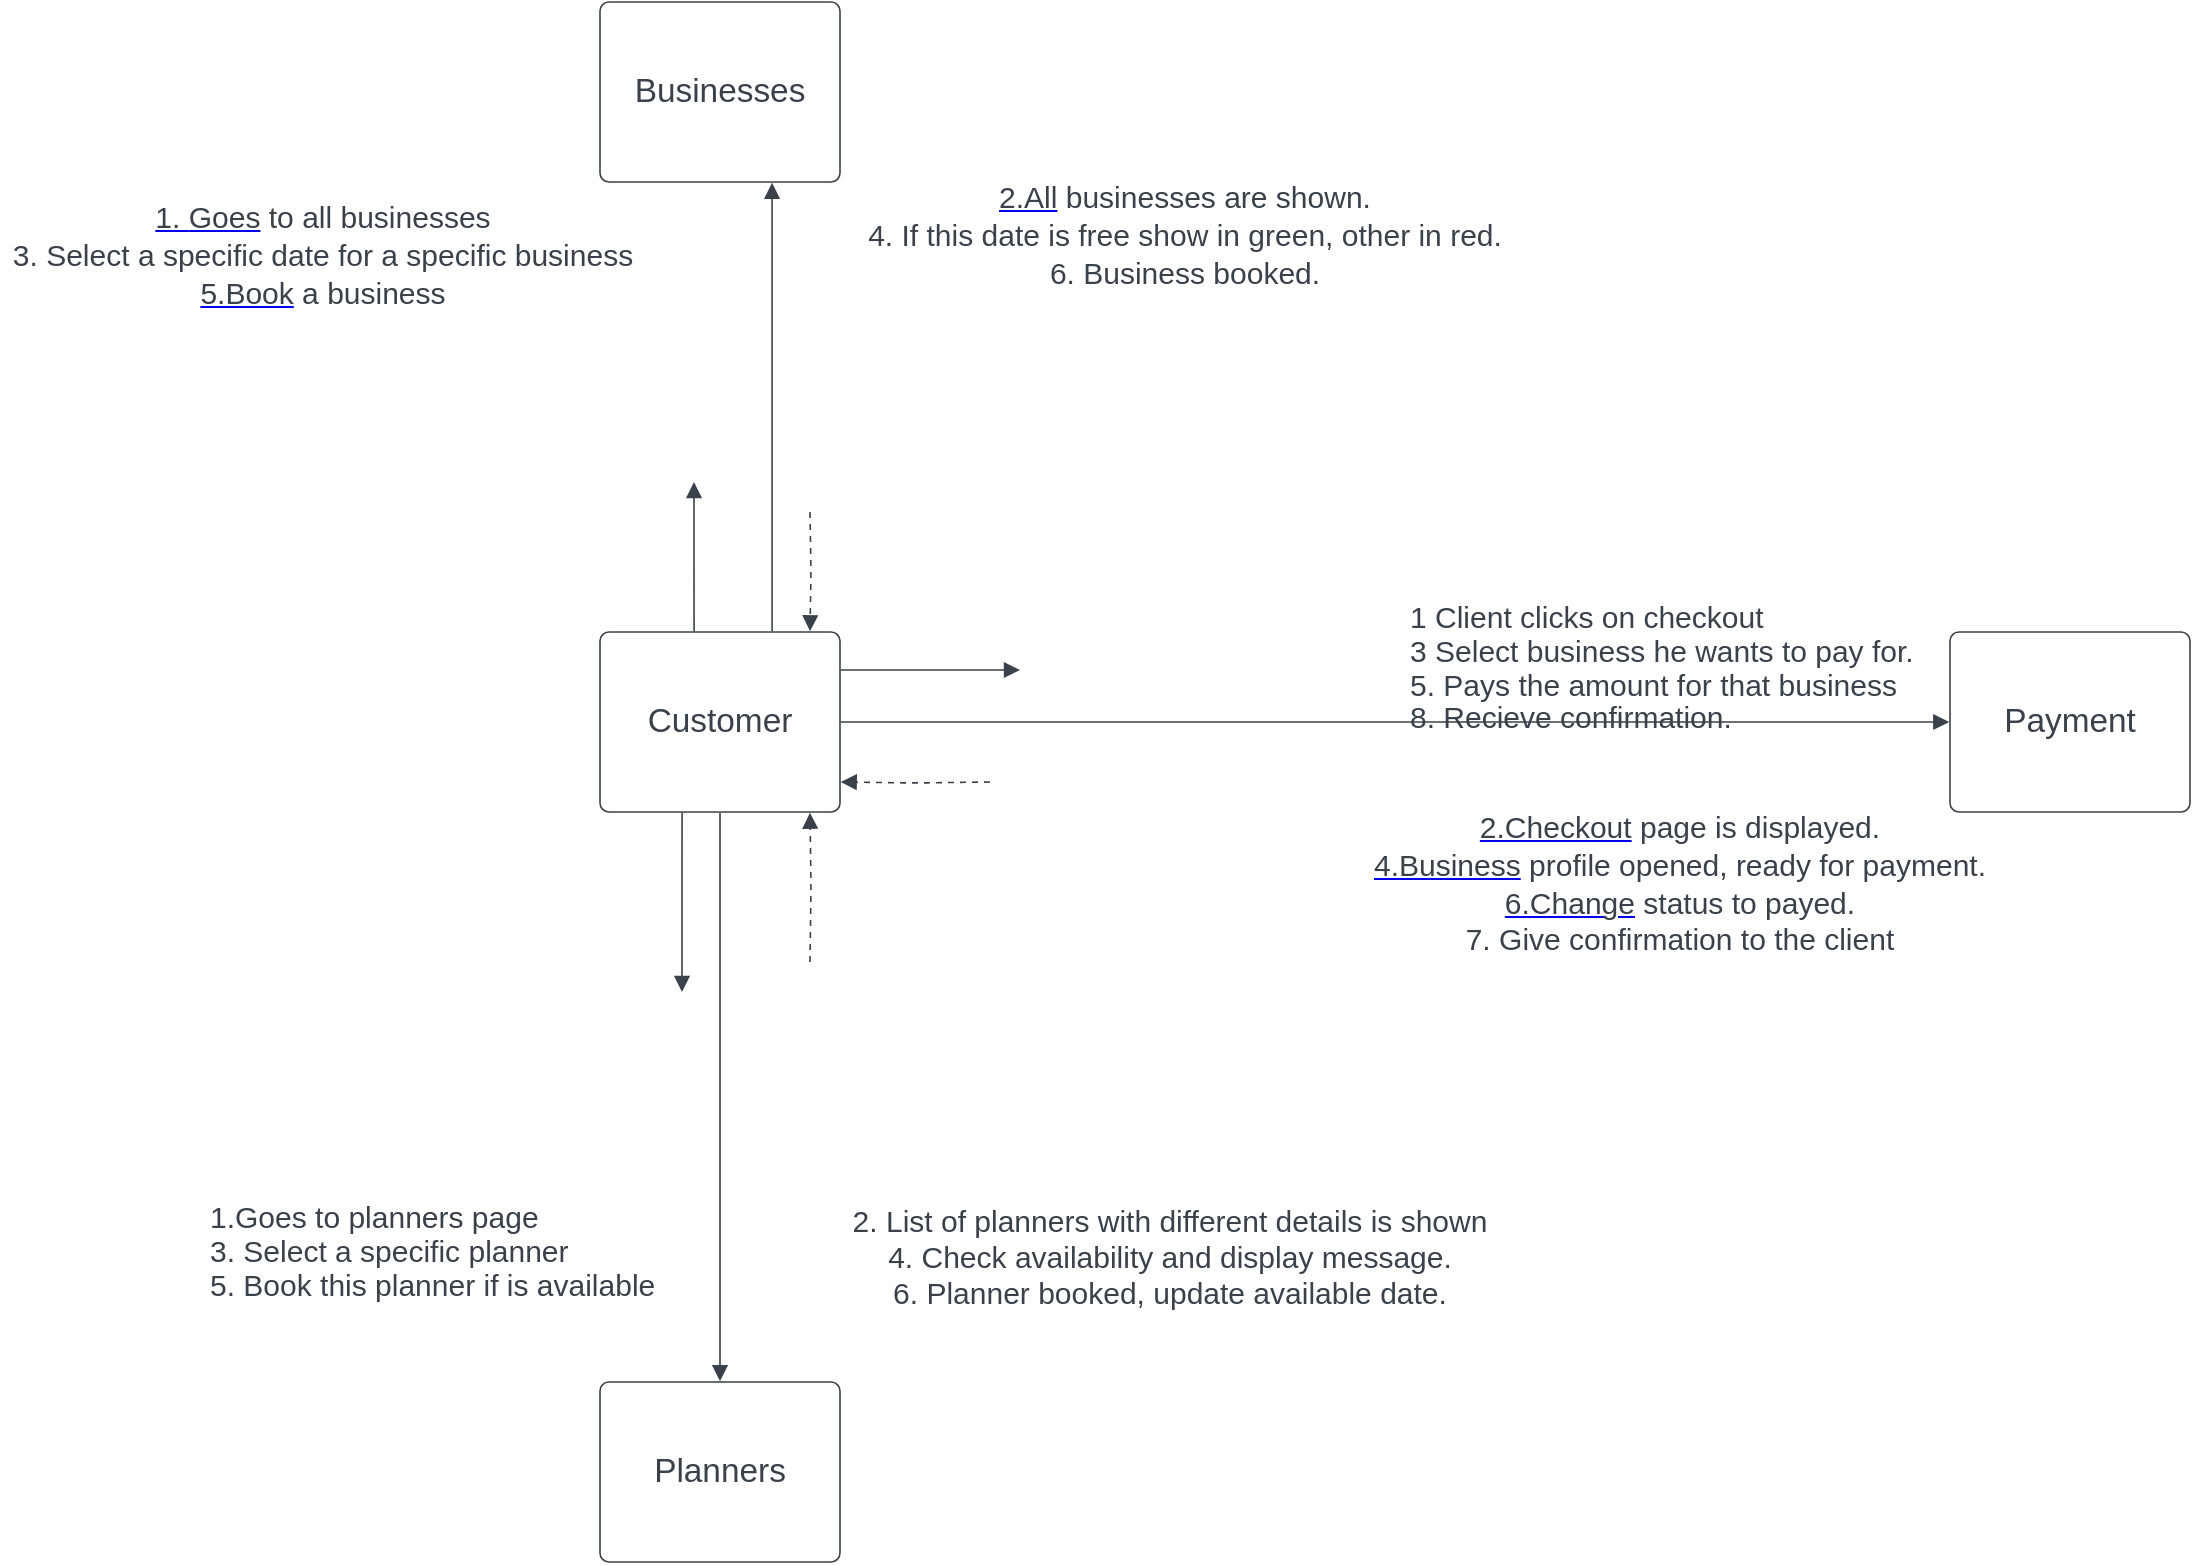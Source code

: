 <mxfile version="20.0.1" type="device"><diagram id="gF6cizXSd1kzUWytYbpm" name="Page-1"><mxGraphModel dx="1422" dy="737" grid="1" gridSize="10" guides="1" tooltips="1" connect="1" arrows="1" fold="1" page="1" pageScale="1" pageWidth="827" pageHeight="1169" math="0" shadow="0"><root><mxCell id="0"/><mxCell id="1" parent="0"/><UserObject label="&lt;div style=&quot;display: flex; justify-content: flex-start; text-align: left; align-items: baseline; font-size: 0; line-height: 1.25;margin-top: -2px;&quot;&gt;&lt;span&gt;&lt;span style=&quot;font-size:15px;color:#3a414a;&quot;&gt;1 Client clicks on checkout&#10;&lt;/span&gt;&lt;/span&gt;&lt;/div&gt;&lt;div style=&quot;display: flex; justify-content: flex-start; text-align: left; align-items: baseline; font-size: 0; line-height: 1.25;margin-top: -2px;&quot;&gt;&lt;span&gt;&lt;span style=&quot;font-size:15px;color:#3a414a;&quot;&gt;3 Select business he wants to pay for.&#10;&lt;/span&gt;&lt;/span&gt;&lt;/div&gt;&lt;div style=&quot;display: flex; justify-content: flex-start; text-align: left; align-items: baseline; font-size: 0; line-height: 1.25;margin-top: -2px;&quot;&gt;&lt;span&gt;&lt;span style=&quot;font-size:15px;color:#3a414a;&quot;&gt;5. Pays the amount for that business&#10;&lt;/span&gt;&lt;/span&gt;&lt;/div&gt;&lt;div style=&quot;display: flex; justify-content: flex-start; text-align: left; align-items: baseline; font-size: 0; line-height: 1.25;margin-top: -2px;&quot;&gt;&lt;span&gt;&lt;span style=&quot;font-size:15px;color:#3a414a;&quot;&gt;8. Recieve confirmation.&lt;/span&gt;&lt;/span&gt;&lt;/div&gt;" lucidchartObjectId="sz8kK9odrsfz" id="u-6Dt88emrcirZ8VQB3i-1"><mxCell style="html=1;overflow=block;blockSpacing=1;whiteSpace=wrap;fontSize=13;spacing=0;fillColor=#ffffff;strokeWidth=1.5;strokeColor=none;" vertex="1" parent="1"><mxGeometry x="960" y="450" width="285" height="45" as="geometry"/></mxCell></UserObject><UserObject label="&lt;div style=&quot;display: flex; justify-content: center; text-align: center; align-items: baseline; font-size: 0; line-height: 1.25;margin-top: -2px;&quot;&gt;&lt;span&gt;&lt;a href=&quot;http://2.All&quot;&gt;&lt;span style=&quot;font-size:15px;color:#3a414a;&quot;&gt;2.All&lt;/span&gt;&lt;/a&gt;&lt;span style=&quot;font-size:15px;color:#3a414a;&quot;&gt; businesses are shown.&#10;4. If this date is free show in green, other in red.&#10;6. Business booked.&lt;/span&gt;&lt;/span&gt;&lt;/div&gt;" lucidchartObjectId="mp8kPxh5wY8K" id="u-6Dt88emrcirZ8VQB3i-2"><mxCell style="html=1;overflow=block;blockSpacing=1;whiteSpace=wrap;fontSize=13;spacing=0;fillColor=#ffffff;strokeWidth=1.5;strokeColor=none;" vertex="1" parent="1"><mxGeometry x="645" y="240" width="405" height="45" as="geometry"/></mxCell></UserObject><UserObject label="2. List of planners with different details is shown&#10;4. Check availability and display message.&#10;6. Planner booked, update available date." lucidchartObjectId="eu8kCVojX9-c" id="u-6Dt88emrcirZ8VQB3i-3"><mxCell style="html=1;overflow=block;blockSpacing=1;whiteSpace=wrap;fontSize=15;fontColor=#3a414a;spacing=0;fillColor=#ffffff;strokeWidth=1.5;strokeColor=none;" vertex="1" parent="1"><mxGeometry x="675" y="750" width="330" height="45" as="geometry"/></mxCell></UserObject><UserObject label="&lt;div style=&quot;display: flex; justify-content: flex-start; text-align: left; align-items: baseline; font-size: 0; line-height: 1.25;margin-top: -2px;&quot;&gt;&lt;span&gt;&lt;span style=&quot;font-size:15px;color:#3a414a;&quot;&gt;1.Goes to planners page&#10;&lt;/span&gt;&lt;/span&gt;&lt;/div&gt;&lt;div style=&quot;display: flex; justify-content: flex-start; text-align: left; align-items: baseline; font-size: 0; line-height: 1.25;margin-top: -2px;&quot;&gt;&lt;span&gt;&lt;span style=&quot;font-size:15px;color:#3a414a;&quot;&gt;3. Select a specific  planner&#10;&lt;/span&gt;&lt;/span&gt;&lt;/div&gt;&lt;div style=&quot;display: flex; justify-content: flex-start; text-align: left; align-items: baseline; font-size: 0; line-height: 1.25;margin-top: -2px;&quot;&gt;&lt;span&gt;&lt;span style=&quot;font-size:15px;color:#3a414a;&quot;&gt;5. Book this planner if is available&#10;&lt;/span&gt;&lt;/span&gt;&lt;/div&gt;&lt;div style=&quot;display: flex; justify-content: flex-start; text-align: left; align-items: baseline; font-size: 0; line-height: 1.25;margin-top: -2px;&quot;&gt;&lt;span&gt;&lt;/span&gt;&lt;/div&gt;" lucidchartObjectId="Wt8kwmboVTrz" id="u-6Dt88emrcirZ8VQB3i-4"><mxCell style="html=1;overflow=block;blockSpacing=1;whiteSpace=wrap;fontSize=13;spacing=0;fillColor=#ffffff;strokeWidth=1.5;strokeColor=none;" vertex="1" parent="1"><mxGeometry x="360" y="750" width="225" height="45" as="geometry"/></mxCell></UserObject><UserObject label="&lt;div style=&quot;display: flex; justify-content: center; text-align: center; align-items: baseline; font-size: 0; line-height: 1.25;margin-top: -2px;&quot;&gt;&lt;span&gt;&lt;a href=&quot;http://2.Checkout&quot;&gt;&lt;span style=&quot;font-size:15px;color:#3a414a;&quot;&gt;2.Checkout&lt;/span&gt;&lt;/a&gt;&lt;span style=&quot;font-size:15px;color:#3a414a;&quot;&gt; page is displayed.&#10;&lt;/span&gt;&lt;a href=&quot;http://4.Business&quot;&gt;&lt;span style=&quot;font-size:15px;color:#3a414a;&quot;&gt;4.Business&lt;/span&gt;&lt;/a&gt;&lt;span style=&quot;font-size:15px;color:#3a414a;&quot;&gt; profile opened, ready for payment.  &#10;&lt;/span&gt;&lt;a href=&quot;http://6.Change&quot;&gt;&lt;span style=&quot;font-size:15px;color:#3a414a;&quot;&gt;6.Change&lt;/span&gt;&lt;/a&gt;&lt;span style=&quot;font-size:15px;color:#3a414a;&quot;&gt; status to payed.&#10;7. Give confirmation to the client&lt;/span&gt;&lt;/span&gt;&lt;/div&gt;" lucidchartObjectId="Vz8kw8AxM0ot" id="u-6Dt88emrcirZ8VQB3i-5"><mxCell style="html=1;overflow=block;blockSpacing=1;whiteSpace=wrap;fontSize=13;spacing=0;fillColor=#ffffff;strokeWidth=1.5;strokeColor=none;" vertex="1" parent="1"><mxGeometry x="930" y="555" width="330" height="45" as="geometry"/></mxCell></UserObject><UserObject label="&lt;div style=&quot;display: flex; justify-content: center; text-align: center; align-items: baseline; font-size: 0; line-height: 1.25;margin-top: -2px;&quot;&gt;&lt;span&gt;&lt;a href=&quot;http://1.Goes&quot;&gt;&lt;span style=&quot;font-size:15px;color:#3a414a;&quot;&gt;1. &lt;/span&gt;&lt;/a&gt;&lt;a href=&quot;http://1.Goes&quot;&gt;&lt;span style=&quot;font-size:15px;color:#3a414a;&quot;&gt;Goes&lt;/span&gt;&lt;/a&gt;&lt;span style=&quot;font-size:15px;color:#3a414a;&quot;&gt; to all businesses&#10;3. Select a specific date for a specific business&#10;&lt;/span&gt;&lt;a href=&quot;http://5.Book&quot;&gt;&lt;span style=&quot;font-size:15px;color:#3a414a;&quot;&gt;5.Book&lt;/span&gt;&lt;/a&gt;&lt;span style=&quot;font-size:15px;color:#3a414a;&quot;&gt; a business&#10;&lt;/span&gt;&lt;/span&gt;&lt;/div&gt;" lucidchartObjectId="5o8khHhdsN02" id="u-6Dt88emrcirZ8VQB3i-6"><mxCell style="html=1;overflow=block;blockSpacing=1;whiteSpace=wrap;fontSize=13;spacing=0;fillColor=#ffffff;strokeWidth=1.5;strokeColor=none;" vertex="1" parent="1"><mxGeometry x="255" y="210" width="323" height="135" as="geometry"/></mxCell></UserObject><UserObject label="Customer" lucidchartObjectId="7h8kLb8CNyLH" id="u-6Dt88emrcirZ8VQB3i-7"><mxCell style="html=1;overflow=block;blockSpacing=1;whiteSpace=wrap;fontSize=16.7;fontColor=#3a414a;spacing=3.8;strokeColor=#3a414a;strokeOpacity=100;rounded=1;absoluteArcSize=1;arcSize=9;strokeWidth=0.8;" vertex="1" parent="1"><mxGeometry x="555" y="465" width="120" height="90" as="geometry"/></mxCell></UserObject><UserObject label="Businesses" lucidchartObjectId="~h8kTthF4vyq" id="u-6Dt88emrcirZ8VQB3i-8"><mxCell style="html=1;overflow=block;blockSpacing=1;whiteSpace=wrap;fontSize=16.7;fontColor=#3a414a;spacing=3.8;strokeColor=#3a414a;strokeOpacity=100;rounded=1;absoluteArcSize=1;arcSize=9;strokeWidth=0.8;" vertex="1" parent="1"><mxGeometry x="555" y="150" width="120" height="90" as="geometry"/></mxCell></UserObject><UserObject label="Payment" lucidchartObjectId="di8kfe2C3IAK" id="u-6Dt88emrcirZ8VQB3i-9"><mxCell style="html=1;overflow=block;blockSpacing=1;whiteSpace=wrap;fontSize=16.7;fontColor=#3a414a;spacing=3.8;strokeColor=#3a414a;strokeOpacity=100;rounded=1;absoluteArcSize=1;arcSize=9;strokeWidth=0.8;" vertex="1" parent="1"><mxGeometry x="1230" y="465" width="120" height="90" as="geometry"/></mxCell></UserObject><UserObject label="Planners" lucidchartObjectId="gi8kVtI9Xm74" id="u-6Dt88emrcirZ8VQB3i-10"><mxCell style="html=1;overflow=block;blockSpacing=1;whiteSpace=wrap;fontSize=16.7;fontColor=#3a414a;spacing=3.8;strokeColor=#3a414a;strokeOpacity=100;rounded=1;absoluteArcSize=1;arcSize=9;strokeWidth=0.8;" vertex="1" parent="1"><mxGeometry x="555" y="840" width="120" height="90" as="geometry"/></mxCell></UserObject><UserObject label="" lucidchartObjectId="si8ksvR7V~92" id="u-6Dt88emrcirZ8VQB3i-11"><mxCell style="html=1;jettySize=18;whiteSpace=wrap;overflow=block;blockSpacing=1;fontSize=13;strokeColor=#3a414a;strokeOpacity=100;strokeWidth=0.8;rounded=1;arcSize=12;edgeStyle=orthogonalEdgeStyle;startArrow=none;endArrow=block;endFill=1;exitX=1.003;exitY=0.211;exitPerimeter=0;" edge="1" parent="1" source="u-6Dt88emrcirZ8VQB3i-7"><mxGeometry width="100" height="100" relative="1" as="geometry"><Array as="points"/><mxPoint x="765" y="484" as="targetPoint"/></mxGeometry></mxCell></UserObject><UserObject label="" lucidchartObjectId="vi8k-XlM6sBn" id="u-6Dt88emrcirZ8VQB3i-12"><mxCell style="html=1;jettySize=18;whiteSpace=wrap;overflow=block;blockSpacing=1;fontSize=13;strokeColor=#3a414a;strokeOpacity=100;strokeWidth=0.8;rounded=1;arcSize=12;edgeStyle=orthogonalEdgeStyle;startArrow=none;endArrow=block;endFill=1;exitX=0.392;exitY=-0.004;exitPerimeter=0;" edge="1" parent="1" source="u-6Dt88emrcirZ8VQB3i-7"><mxGeometry width="100" height="100" relative="1" as="geometry"><Array as="points"/><mxPoint x="602" y="390" as="targetPoint"/></mxGeometry></mxCell></UserObject><UserObject label="" lucidchartObjectId="yi8kMFrnMFpa" id="u-6Dt88emrcirZ8VQB3i-13"><mxCell style="html=1;jettySize=18;whiteSpace=wrap;overflow=block;blockSpacing=1;fontSize=13;strokeColor=#3a414a;strokeOpacity=100;strokeWidth=0.8;rounded=1;arcSize=12;edgeStyle=orthogonalEdgeStyle;startArrow=none;endArrow=block;endFill=1;exitX=0.342;exitY=1.004;exitPerimeter=0;" edge="1" parent="1" source="u-6Dt88emrcirZ8VQB3i-7"><mxGeometry width="100" height="100" relative="1" as="geometry"><Array as="points"/><mxPoint x="596" y="645" as="targetPoint"/></mxGeometry></mxCell></UserObject><UserObject label="" lucidchartObjectId="Fi8kifkzD-TF" id="u-6Dt88emrcirZ8VQB3i-14"><mxCell style="html=1;jettySize=18;whiteSpace=wrap;overflow=block;blockSpacing=1;fontSize=13;strokeColor=#3a414a;strokeOpacity=100;strokeWidth=0.8;rounded=1;arcSize=12;edgeStyle=orthogonalEdgeStyle;startArrow=none;endArrow=block;endFill=1;exitX=0.717;exitY=-0.004;exitPerimeter=0;entryX=0.717;entryY=1.004;entryPerimeter=0;" edge="1" parent="1" source="u-6Dt88emrcirZ8VQB3i-7" target="u-6Dt88emrcirZ8VQB3i-8"><mxGeometry width="100" height="100" relative="1" as="geometry"><Array as="points"/></mxGeometry></mxCell></UserObject><UserObject label="" lucidchartObjectId="Hi8kVtKsY7lR" id="u-6Dt88emrcirZ8VQB3i-15"><mxCell style="html=1;jettySize=18;whiteSpace=wrap;overflow=block;blockSpacing=1;fontSize=13;strokeColor=#3a414a;strokeOpacity=100;strokeWidth=0.8;rounded=1;arcSize=12;edgeStyle=orthogonalEdgeStyle;startArrow=none;endArrow=block;endFill=1;exitX=1.003;exitY=0.5;exitPerimeter=0;entryX=-0.003;entryY=0.5;entryPerimeter=0;" edge="1" parent="1" source="u-6Dt88emrcirZ8VQB3i-7" target="u-6Dt88emrcirZ8VQB3i-9"><mxGeometry width="100" height="100" relative="1" as="geometry"><Array as="points"/></mxGeometry></mxCell></UserObject><UserObject label="" lucidchartObjectId="Ji8kevFLITJY" id="u-6Dt88emrcirZ8VQB3i-16"><mxCell style="html=1;jettySize=18;whiteSpace=wrap;overflow=block;blockSpacing=1;fontSize=13;strokeColor=#3a414a;strokeOpacity=100;strokeWidth=0.8;rounded=1;arcSize=12;edgeStyle=orthogonalEdgeStyle;startArrow=none;endArrow=block;endFill=1;exitX=0.5;exitY=1.004;exitPerimeter=0;entryX=0.5;entryY=-0.004;entryPerimeter=0;" edge="1" parent="1" source="u-6Dt88emrcirZ8VQB3i-7" target="u-6Dt88emrcirZ8VQB3i-10"><mxGeometry width="100" height="100" relative="1" as="geometry"><Array as="points"/></mxGeometry></mxCell></UserObject><UserObject label="" lucidchartObjectId="lj8kyTL3EqMW" id="u-6Dt88emrcirZ8VQB3i-17"><mxCell style="html=1;jettySize=18;whiteSpace=wrap;overflow=block;blockSpacing=1;fontSize=13;strokeColor=#3a414a;strokeOpacity=100;dashed=1;fixDash=1;strokeWidth=0.8;rounded=1;arcSize=12;edgeStyle=orthogonalEdgeStyle;startArrow=none;endArrow=block;endFill=1;entryX=0.875;entryY=-0.004;entryPerimeter=0;" edge="1" parent="1" target="u-6Dt88emrcirZ8VQB3i-7"><mxGeometry width="100" height="100" relative="1" as="geometry"><Array as="points"/><mxPoint x="660" y="405" as="sourcePoint"/></mxGeometry></mxCell></UserObject><UserObject label="" lucidchartObjectId="Lk8kglyeqGFf" id="u-6Dt88emrcirZ8VQB3i-18"><mxCell style="html=1;jettySize=18;whiteSpace=wrap;overflow=block;blockSpacing=1;fontSize=13;strokeColor=#3a414a;strokeOpacity=100;dashed=1;fixDash=1;strokeWidth=0.8;rounded=1;arcSize=12;edgeStyle=orthogonalEdgeStyle;startArrow=none;endArrow=block;endFill=1;entryX=1.003;entryY=0.833;entryPerimeter=0;" edge="1" parent="1" target="u-6Dt88emrcirZ8VQB3i-7"><mxGeometry width="100" height="100" relative="1" as="geometry"><Array as="points"/><mxPoint x="750" y="540" as="sourcePoint"/></mxGeometry></mxCell></UserObject><UserObject label="" lucidchartObjectId="Zk8kiPlIIUx~" id="u-6Dt88emrcirZ8VQB3i-19"><mxCell style="html=1;jettySize=18;whiteSpace=wrap;overflow=block;blockSpacing=1;fontSize=13;strokeColor=#3a414a;strokeOpacity=100;dashed=1;fixDash=1;strokeWidth=0.8;rounded=1;arcSize=12;edgeStyle=orthogonalEdgeStyle;startArrow=none;endArrow=block;endFill=1;entryX=0.875;entryY=1.004;entryPerimeter=0;" edge="1" parent="1" target="u-6Dt88emrcirZ8VQB3i-7"><mxGeometry width="100" height="100" relative="1" as="geometry"><Array as="points"/><mxPoint x="660" y="630" as="sourcePoint"/></mxGeometry></mxCell></UserObject></root></mxGraphModel></diagram></mxfile>